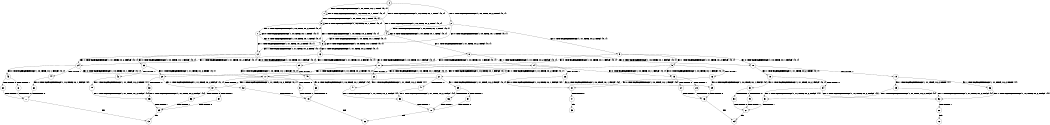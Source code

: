 digraph BCG {
size = "7, 10.5";
center = TRUE;
node [shape = circle];
0 [peripheries = 2];
0 -> 1 [label = "EX !0 !ATOMIC_EXCH_BRANCH (1, +0, TRUE, +0, 1, TRUE) !{0, 1}"];
0 -> 2 [label = "EX !1 !ATOMIC_EXCH_BRANCH (1, +0, TRUE, +0, 2, TRUE) !{0, 1}"];
0 -> 3 [label = "EX !0 !ATOMIC_EXCH_BRANCH (1, +0, TRUE, +0, 1, TRUE) !{0, 1}"];
1 -> 1 [label = "EX !0 !ATOMIC_EXCH_BRANCH (1, +0, TRUE, +0, 1, TRUE) !{0, 1}"];
1 -> 4 [label = "EX !1 !ATOMIC_EXCH_BRANCH (1, +0, TRUE, +0, 2, TRUE) !{0, 1}"];
1 -> 3 [label = "EX !0 !ATOMIC_EXCH_BRANCH (1, +0, TRUE, +0, 1, TRUE) !{0, 1}"];
2 -> 5 [label = "EX !1 !ATOMIC_EXCH_BRANCH (1, +1, TRUE, +0, 2, TRUE) !{0, 1}"];
2 -> 4 [label = "EX !0 !ATOMIC_EXCH_BRANCH (1, +0, TRUE, +0, 1, TRUE) !{0, 1}"];
2 -> 6 [label = "EX !0 !ATOMIC_EXCH_BRANCH (1, +0, TRUE, +0, 1, TRUE) !{0, 1}"];
3 -> 7 [label = "EX !1 !ATOMIC_EXCH_BRANCH (1, +0, TRUE, +0, 2, TRUE) !{0, 1}"];
3 -> 3 [label = "EX !0 !ATOMIC_EXCH_BRANCH (1, +0, TRUE, +0, 1, TRUE) !{0, 1}"];
3 -> 6 [label = "EX !1 !ATOMIC_EXCH_BRANCH (1, +0, TRUE, +0, 2, TRUE) !{0, 1}"];
4 -> 4 [label = "EX !0 !ATOMIC_EXCH_BRANCH (1, +0, TRUE, +0, 1, TRUE) !{0, 1}"];
4 -> 8 [label = "EX !1 !ATOMIC_EXCH_BRANCH (1, +1, TRUE, +0, 2, TRUE) !{0, 1}"];
4 -> 6 [label = "EX !0 !ATOMIC_EXCH_BRANCH (1, +0, TRUE, +0, 1, TRUE) !{0, 1}"];
5 -> 9 [label = "EX !1 !ATOMIC_EXCH_BRANCH (1, +1, TRUE, +0, 2, FALSE) !{0, 1}"];
5 -> 10 [label = "EX !0 !ATOMIC_EXCH_BRANCH (1, +0, TRUE, +0, 1, FALSE) !{0, 1}"];
5 -> 11 [label = "EX !0 !ATOMIC_EXCH_BRANCH (1, +0, TRUE, +0, 1, FALSE) !{0, 1}"];
6 -> 12 [label = "EX !1 !ATOMIC_EXCH_BRANCH (1, +1, TRUE, +0, 2, TRUE) !{0, 1}"];
6 -> 6 [label = "EX !0 !ATOMIC_EXCH_BRANCH (1, +0, TRUE, +0, 1, TRUE) !{0, 1}"];
6 -> 13 [label = "EX !1 !ATOMIC_EXCH_BRANCH (1, +1, TRUE, +0, 2, TRUE) !{0, 1}"];
7 -> 7 [label = "EX !0 !ATOMIC_EXCH_BRANCH (1, +0, TRUE, +0, 1, TRUE) !{0, 1}"];
7 -> 12 [label = "EX !1 !ATOMIC_EXCH_BRANCH (1, +1, TRUE, +0, 2, TRUE) !{0, 1}"];
7 -> 6 [label = "EX !0 !ATOMIC_EXCH_BRANCH (1, +0, TRUE, +0, 1, TRUE) !{0, 1}"];
8 -> 10 [label = "EX !0 !ATOMIC_EXCH_BRANCH (1, +0, TRUE, +0, 1, FALSE) !{0, 1}"];
8 -> 14 [label = "EX !1 !ATOMIC_EXCH_BRANCH (1, +1, TRUE, +0, 2, FALSE) !{0, 1}"];
8 -> 11 [label = "EX !0 !ATOMIC_EXCH_BRANCH (1, +0, TRUE, +0, 1, FALSE) !{0, 1}"];
9 -> 15 [label = "EX !0 !ATOMIC_EXCH_BRANCH (1, +0, TRUE, +0, 1, FALSE) !{0, 1}"];
9 -> 16 [label = "TERMINATE !1"];
9 -> 17 [label = "EX !0 !ATOMIC_EXCH_BRANCH (1, +0, TRUE, +0, 1, FALSE) !{0, 1}"];
10 -> 18 [label = "EX !1 !ATOMIC_EXCH_BRANCH (1, +1, TRUE, +0, 2, TRUE) !{0, 1}"];
10 -> 19 [label = "TERMINATE !0"];
11 -> 20 [label = "EX !1 !ATOMIC_EXCH_BRANCH (1, +1, TRUE, +0, 2, TRUE) !{0, 1}"];
11 -> 21 [label = "EX !1 !ATOMIC_EXCH_BRANCH (1, +1, TRUE, +0, 2, TRUE) !{0, 1}"];
11 -> 22 [label = "TERMINATE !0"];
12 -> 23 [label = "EX !0 !ATOMIC_EXCH_BRANCH (1, +0, TRUE, +0, 1, FALSE) !{0, 1}"];
12 -> 24 [label = "EX !1 !ATOMIC_EXCH_BRANCH (1, +1, TRUE, +0, 2, FALSE) !{0, 1}"];
12 -> 11 [label = "EX !0 !ATOMIC_EXCH_BRANCH (1, +0, TRUE, +0, 1, FALSE) !{0, 1}"];
13 -> 24 [label = "EX !1 !ATOMIC_EXCH_BRANCH (1, +1, TRUE, +0, 2, FALSE) !{0, 1}"];
13 -> 11 [label = "EX !0 !ATOMIC_EXCH_BRANCH (1, +0, TRUE, +0, 1, FALSE) !{0, 1}"];
13 -> 25 [label = "EX !1 !ATOMIC_EXCH_BRANCH (1, +1, TRUE, +0, 2, FALSE) !{0, 1}"];
14 -> 15 [label = "EX !0 !ATOMIC_EXCH_BRANCH (1, +0, TRUE, +0, 1, FALSE) !{0, 1}"];
14 -> 26 [label = "TERMINATE !1"];
14 -> 17 [label = "EX !0 !ATOMIC_EXCH_BRANCH (1, +0, TRUE, +0, 1, FALSE) !{0, 1}"];
15 -> 27 [label = "TERMINATE !0"];
15 -> 28 [label = "TERMINATE !1"];
16 -> 29 [label = "EX !0 !ATOMIC_EXCH_BRANCH (1, +0, TRUE, +0, 1, FALSE) !{0}"];
16 -> 30 [label = "EX !0 !ATOMIC_EXCH_BRANCH (1, +0, TRUE, +0, 1, FALSE) !{0}"];
17 -> 31 [label = "TERMINATE !0"];
17 -> 32 [label = "TERMINATE !1"];
18 -> 33 [label = "EX !1 !ATOMIC_EXCH_BRANCH (1, +1, TRUE, +0, 2, FALSE) !{0, 1}"];
18 -> 34 [label = "TERMINATE !0"];
19 -> 35 [label = "EX !1 !ATOMIC_EXCH_BRANCH (1, +1, TRUE, +0, 2, TRUE) !{1}"];
19 -> 36 [label = "EX !1 !ATOMIC_EXCH_BRANCH (1, +1, TRUE, +0, 2, TRUE) !{1}"];
20 -> 37 [label = "EX !1 !ATOMIC_EXCH_BRANCH (1, +1, TRUE, +0, 2, FALSE) !{0, 1}"];
20 -> 38 [label = "TERMINATE !0"];
21 -> 37 [label = "EX !1 !ATOMIC_EXCH_BRANCH (1, +1, TRUE, +0, 2, FALSE) !{0, 1}"];
21 -> 39 [label = "EX !1 !ATOMIC_EXCH_BRANCH (1, +1, TRUE, +0, 2, FALSE) !{0, 1}"];
21 -> 40 [label = "TERMINATE !0"];
22 -> 41 [label = "EX !1 !ATOMIC_EXCH_BRANCH (1, +1, TRUE, +0, 2, TRUE) !{1}"];
23 -> 20 [label = "EX !1 !ATOMIC_EXCH_BRANCH (1, +1, TRUE, +0, 2, TRUE) !{0, 1}"];
23 -> 42 [label = "TERMINATE !0"];
24 -> 43 [label = "EX !0 !ATOMIC_EXCH_BRANCH (1, +0, TRUE, +0, 1, FALSE) !{0, 1}"];
24 -> 44 [label = "TERMINATE !1"];
24 -> 17 [label = "EX !0 !ATOMIC_EXCH_BRANCH (1, +0, TRUE, +0, 1, FALSE) !{0, 1}"];
25 -> 17 [label = "EX !0 !ATOMIC_EXCH_BRANCH (1, +0, TRUE, +0, 1, FALSE) !{0, 1}"];
25 -> 45 [label = "TERMINATE !1"];
26 -> 29 [label = "EX !0 !ATOMIC_EXCH_BRANCH (1, +0, TRUE, +0, 1, FALSE) !{0}"];
26 -> 30 [label = "EX !0 !ATOMIC_EXCH_BRANCH (1, +0, TRUE, +0, 1, FALSE) !{0}"];
27 -> 46 [label = "TERMINATE !1"];
28 -> 46 [label = "TERMINATE !0"];
29 -> 46 [label = "TERMINATE !0"];
30 -> 47 [label = "TERMINATE !0"];
31 -> 48 [label = "TERMINATE !1"];
32 -> 48 [label = "TERMINATE !0"];
33 -> 49 [label = "TERMINATE !0"];
33 -> 50 [label = "TERMINATE !1"];
34 -> 51 [label = "EX !1 !ATOMIC_EXCH_BRANCH (1, +1, TRUE, +0, 2, FALSE) !{1}"];
34 -> 52 [label = "EX !1 !ATOMIC_EXCH_BRANCH (1, +1, TRUE, +0, 2, FALSE) !{1}"];
35 -> 51 [label = "EX !1 !ATOMIC_EXCH_BRANCH (1, +1, TRUE, +0, 2, FALSE) !{1}"];
35 -> 52 [label = "EX !1 !ATOMIC_EXCH_BRANCH (1, +1, TRUE, +0, 2, FALSE) !{1}"];
36 -> 52 [label = "EX !1 !ATOMIC_EXCH_BRANCH (1, +1, TRUE, +0, 2, FALSE) !{1}"];
37 -> 53 [label = "TERMINATE !0"];
37 -> 54 [label = "TERMINATE !1"];
38 -> 55 [label = "EX !1 !ATOMIC_EXCH_BRANCH (1, +1, TRUE, +0, 2, FALSE) !{1}"];
39 -> 56 [label = "TERMINATE !0"];
39 -> 57 [label = "TERMINATE !1"];
40 -> 58 [label = "EX !1 !ATOMIC_EXCH_BRANCH (1, +1, TRUE, +0, 2, FALSE) !{1}"];
41 -> 58 [label = "EX !1 !ATOMIC_EXCH_BRANCH (1, +1, TRUE, +0, 2, FALSE) !{1}"];
42 -> 59 [label = "EX !1 !ATOMIC_EXCH_BRANCH (1, +1, TRUE, +0, 2, TRUE) !{1}"];
43 -> 60 [label = "TERMINATE !0"];
43 -> 61 [label = "TERMINATE !1"];
44 -> 62 [label = "EX !0 !ATOMIC_EXCH_BRANCH (1, +0, TRUE, +0, 1, FALSE) !{0}"];
45 -> 63 [label = "EX !0 !ATOMIC_EXCH_BRANCH (1, +0, TRUE, +0, 1, FALSE) !{0}"];
46 -> 64 [label = "exit"];
47 -> 65 [label = "exit"];
48 -> 66 [label = "exit"];
49 -> 67 [label = "TERMINATE !1"];
50 -> 67 [label = "TERMINATE !0"];
51 -> 67 [label = "TERMINATE !1"];
52 -> 68 [label = "TERMINATE !1"];
53 -> 69 [label = "TERMINATE !1"];
54 -> 69 [label = "TERMINATE !0"];
55 -> 69 [label = "TERMINATE !1"];
56 -> 70 [label = "TERMINATE !1"];
57 -> 70 [label = "TERMINATE !0"];
58 -> 70 [label = "TERMINATE !1"];
59 -> 55 [label = "EX !1 !ATOMIC_EXCH_BRANCH (1, +1, TRUE, +0, 2, FALSE) !{1}"];
60 -> 71 [label = "TERMINATE !1"];
61 -> 71 [label = "TERMINATE !0"];
62 -> 71 [label = "TERMINATE !0"];
63 -> 48 [label = "TERMINATE !0"];
67 -> 64 [label = "exit"];
68 -> 72 [label = "exit"];
69 -> 73 [label = "exit"];
70 -> 66 [label = "exit"];
71 -> 73 [label = "exit"];
}
